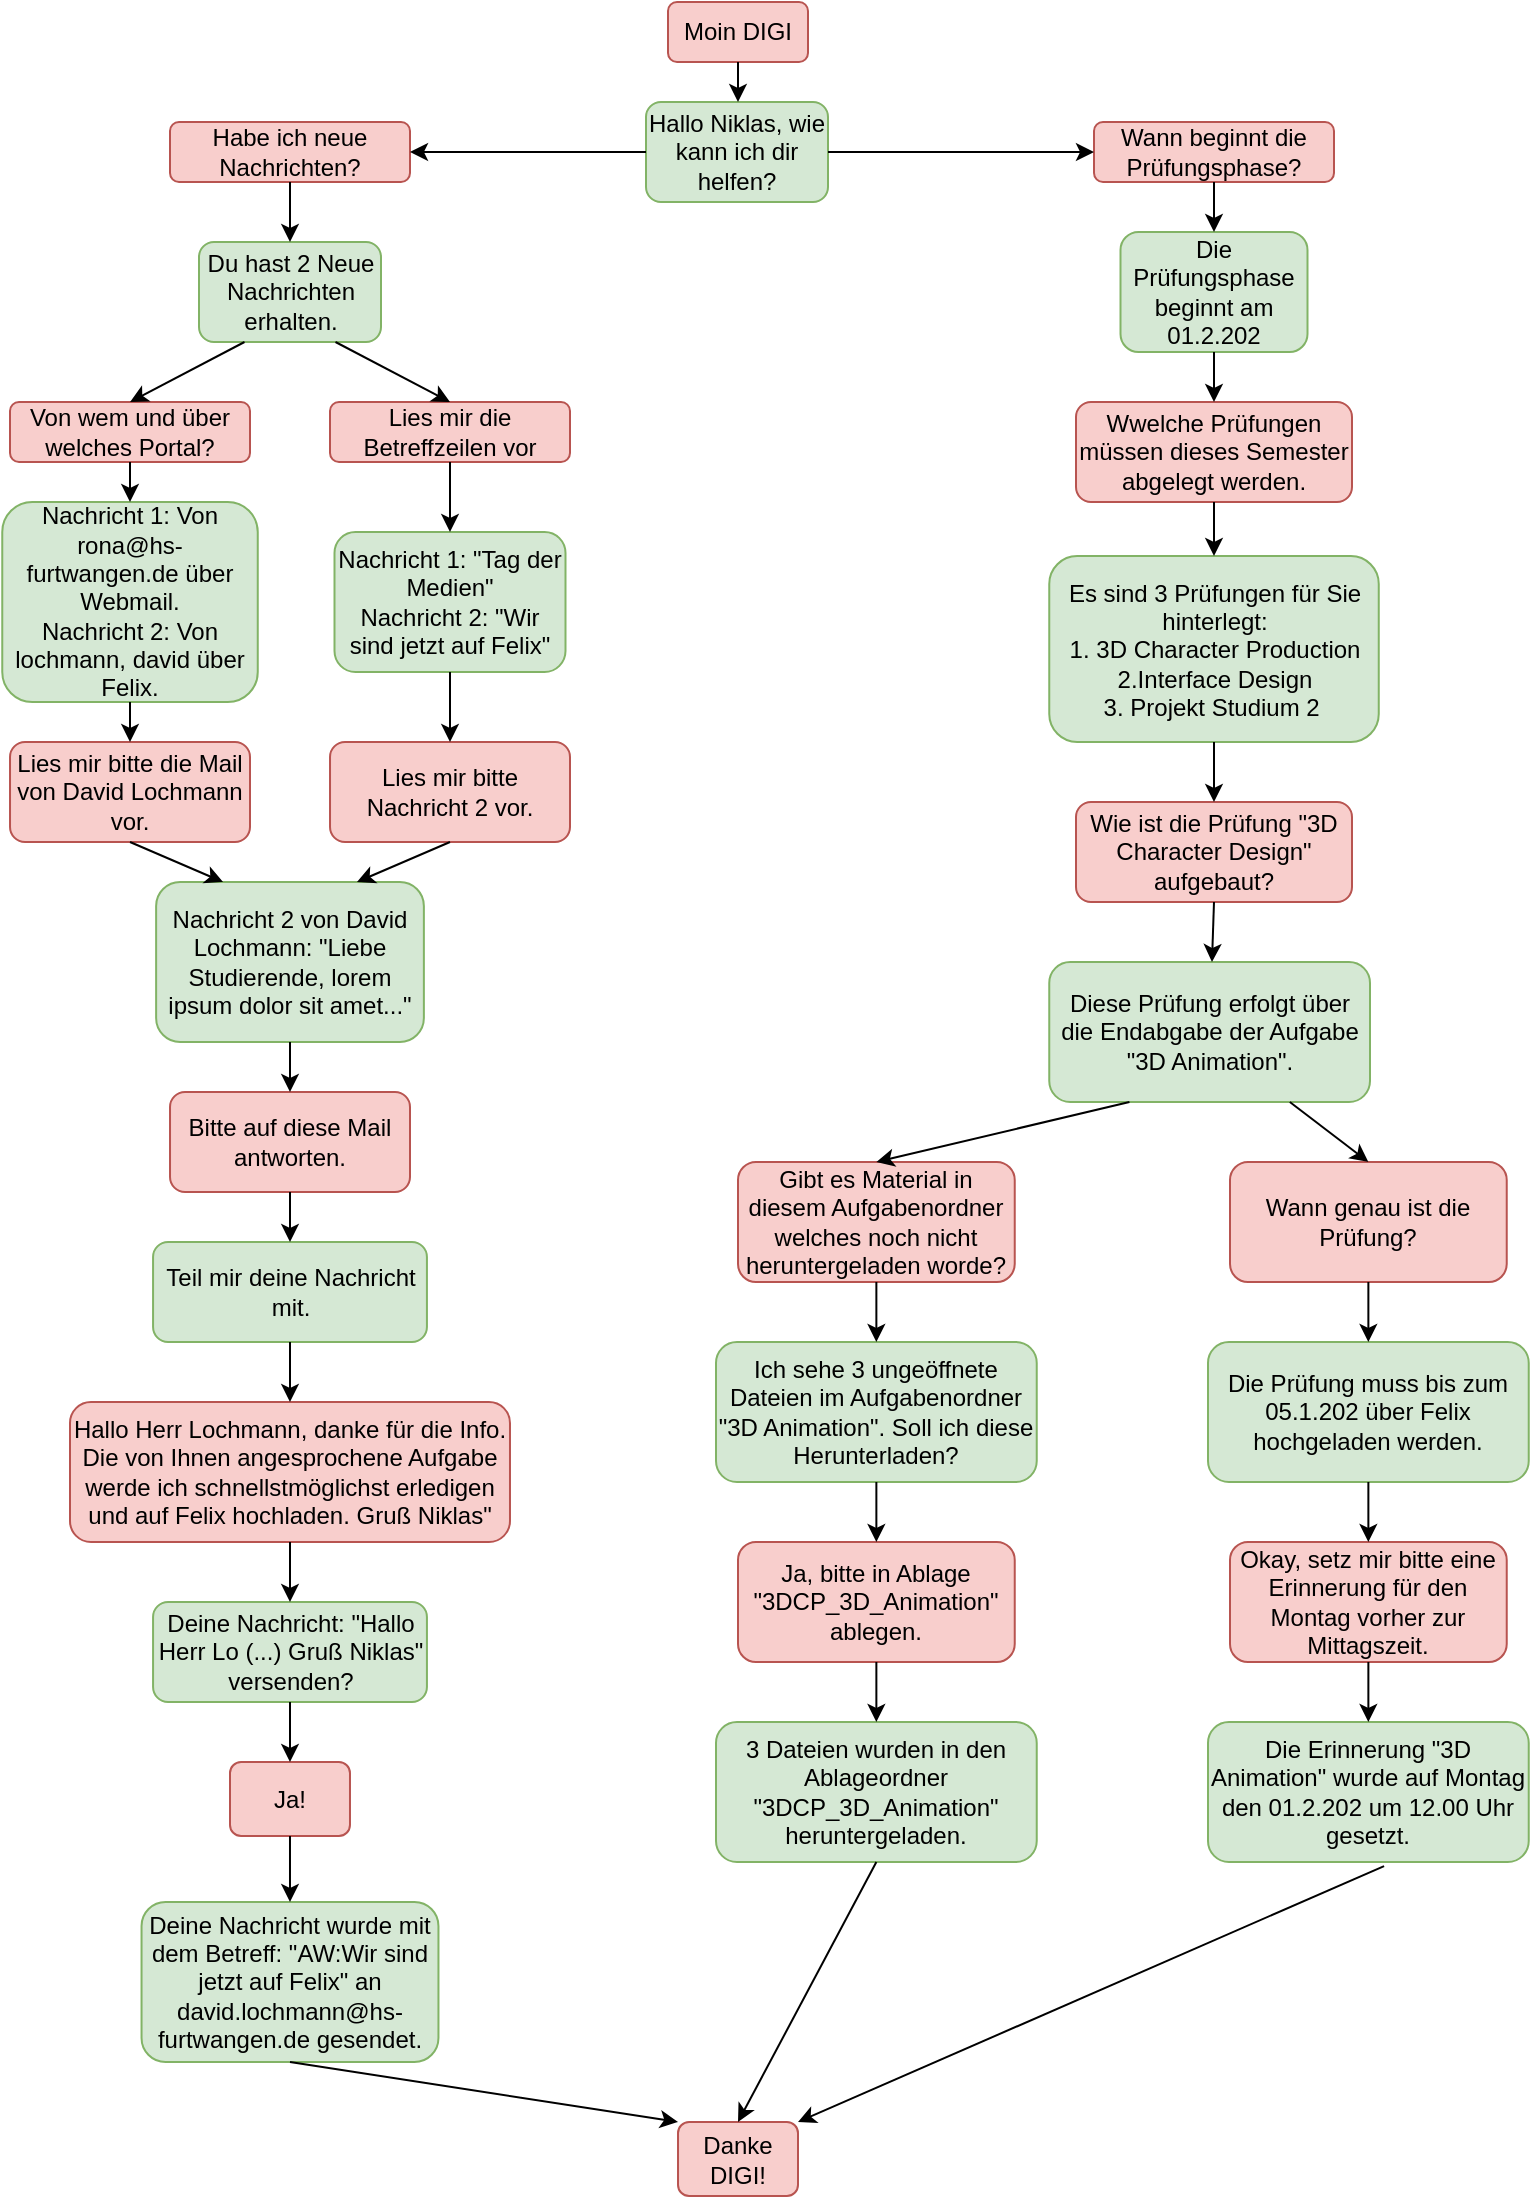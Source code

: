 <mxfile version="13.9.6" type="github">
  <diagram id="VtJGWXY5AIby0eKGTAlb" name="Page-1">
    <mxGraphModel dx="1422" dy="794" grid="1" gridSize="10" guides="1" tooltips="1" connect="1" arrows="1" fold="1" page="1" pageScale="1" pageWidth="827" pageHeight="1169" math="0" shadow="0">
      <root>
        <mxCell id="0" />
        <mxCell id="1" parent="0" />
        <mxCell id="38EbFkuRc0QdLdWAJz---1" value="Moin DIGI" style="rounded=1;whiteSpace=wrap;html=1;fillColor=#f8cecc;strokeColor=#b85450;" vertex="1" parent="1">
          <mxGeometry x="379" y="40" width="70" height="30" as="geometry" />
        </mxCell>
        <mxCell id="38EbFkuRc0QdLdWAJz---2" value="Hallo Niklas, wie kann ich dir helfen?" style="rounded=1;whiteSpace=wrap;html=1;fillColor=#d5e8d4;strokeColor=#82b366;" vertex="1" parent="1">
          <mxGeometry x="368" y="90" width="91" height="50" as="geometry" />
        </mxCell>
        <mxCell id="38EbFkuRc0QdLdWAJz---3" value="Habe ich neue Nachrichten?" style="rounded=1;whiteSpace=wrap;html=1;fillColor=#f8cecc;strokeColor=#b85450;" vertex="1" parent="1">
          <mxGeometry x="130" y="100" width="120" height="30" as="geometry" />
        </mxCell>
        <mxCell id="38EbFkuRc0QdLdWAJz---4" value="Wann beginnt die Prüfungsphase?" style="rounded=1;whiteSpace=wrap;html=1;fillColor=#f8cecc;strokeColor=#b85450;" vertex="1" parent="1">
          <mxGeometry x="592" y="100" width="120" height="30" as="geometry" />
        </mxCell>
        <mxCell id="38EbFkuRc0QdLdWAJz---5" value="Du hast 2 Neue Nachrichten erhalten." style="rounded=1;whiteSpace=wrap;html=1;fillColor=#d5e8d4;strokeColor=#82b366;" vertex="1" parent="1">
          <mxGeometry x="144.5" y="160" width="91" height="50" as="geometry" />
        </mxCell>
        <mxCell id="38EbFkuRc0QdLdWAJz---6" value="Von wem und über welches Portal?" style="rounded=1;whiteSpace=wrap;html=1;fillColor=#f8cecc;strokeColor=#b85450;" vertex="1" parent="1">
          <mxGeometry x="50" y="240" width="120" height="30" as="geometry" />
        </mxCell>
        <mxCell id="38EbFkuRc0QdLdWAJz---7" value="Lies mir die Betreffzeilen vor" style="rounded=1;whiteSpace=wrap;html=1;fillColor=#f8cecc;strokeColor=#b85450;" vertex="1" parent="1">
          <mxGeometry x="210" y="240" width="120" height="30" as="geometry" />
        </mxCell>
        <mxCell id="38EbFkuRc0QdLdWAJz---8" value="Die Prüfungsphase beginnt am 01.2.202" style="rounded=1;whiteSpace=wrap;html=1;fillColor=#d5e8d4;strokeColor=#82b366;" vertex="1" parent="1">
          <mxGeometry x="605.25" y="155" width="93.5" height="60" as="geometry" />
        </mxCell>
        <mxCell id="38EbFkuRc0QdLdWAJz---9" value="Nachricht 1: &quot;Tag der Medien&quot;&lt;br&gt;Nachricht 2: &quot;Wir sind jetzt auf Felix&quot;" style="rounded=1;whiteSpace=wrap;html=1;fillColor=#d5e8d4;strokeColor=#82b366;" vertex="1" parent="1">
          <mxGeometry x="212.25" y="305" width="115.5" height="70" as="geometry" />
        </mxCell>
        <mxCell id="38EbFkuRc0QdLdWAJz---10" value="Nachricht 1: Von rona@hs-furtwangen.de über Webmail.&lt;br&gt;Nachricht 2: Von lochmann, david über Felix." style="rounded=1;whiteSpace=wrap;html=1;fillColor=#d5e8d4;strokeColor=#82b366;" vertex="1" parent="1">
          <mxGeometry x="46.13" y="290" width="127.75" height="100" as="geometry" />
        </mxCell>
        <mxCell id="38EbFkuRc0QdLdWAJz---11" value="Lies mir bitte die Mail von David Lochmann vor." style="rounded=1;whiteSpace=wrap;html=1;fillColor=#f8cecc;strokeColor=#b85450;" vertex="1" parent="1">
          <mxGeometry x="50.01" y="410" width="119.99" height="50" as="geometry" />
        </mxCell>
        <mxCell id="38EbFkuRc0QdLdWAJz---12" value="Lies mir bitte Nachricht 2 vor." style="rounded=1;whiteSpace=wrap;html=1;fillColor=#f8cecc;strokeColor=#b85450;" vertex="1" parent="1">
          <mxGeometry x="210.01" y="410" width="119.99" height="50" as="geometry" />
        </mxCell>
        <mxCell id="38EbFkuRc0QdLdWAJz---13" value="Nachricht 2 von David Lochmann: &quot;Liebe Studierende, lorem ipsum dolor sit amet...&quot;" style="rounded=1;whiteSpace=wrap;html=1;fillColor=#d5e8d4;strokeColor=#82b366;" vertex="1" parent="1">
          <mxGeometry x="123.06" y="480" width="133.88" height="80" as="geometry" />
        </mxCell>
        <mxCell id="38EbFkuRc0QdLdWAJz---14" value="Bitte auf diese Mail antworten." style="rounded=1;whiteSpace=wrap;html=1;fillColor=#f8cecc;strokeColor=#b85450;" vertex="1" parent="1">
          <mxGeometry x="130.01" y="585" width="119.99" height="50" as="geometry" />
        </mxCell>
        <mxCell id="38EbFkuRc0QdLdWAJz---15" value="Teil mir deine Nachricht mit." style="rounded=1;whiteSpace=wrap;html=1;fillColor=#d5e8d4;strokeColor=#82b366;" vertex="1" parent="1">
          <mxGeometry x="121.53" y="660" width="136.94" height="50" as="geometry" />
        </mxCell>
        <mxCell id="38EbFkuRc0QdLdWAJz---16" value="Hallo Herr Lochmann, danke für die Info. Die von Ihnen angesprochene Aufgabe werde ich schnellstmöglichst erledigen und auf Felix hochladen. Gruß Niklas&quot;" style="rounded=1;whiteSpace=wrap;html=1;fillColor=#f8cecc;strokeColor=#b85450;" vertex="1" parent="1">
          <mxGeometry x="80" y="740" width="219.99" height="70" as="geometry" />
        </mxCell>
        <mxCell id="38EbFkuRc0QdLdWAJz---17" value="Deine Nachricht: &quot;Hallo Herr Lo (...) Gruß Niklas&quot; versenden?" style="rounded=1;whiteSpace=wrap;html=1;fillColor=#d5e8d4;strokeColor=#82b366;" vertex="1" parent="1">
          <mxGeometry x="121.53" y="840" width="136.94" height="50" as="geometry" />
        </mxCell>
        <mxCell id="38EbFkuRc0QdLdWAJz---18" value="Ja!" style="rounded=1;whiteSpace=wrap;html=1;fillColor=#f8cecc;strokeColor=#b85450;" vertex="1" parent="1">
          <mxGeometry x="160.0" y="920" width="59.99" height="37" as="geometry" />
        </mxCell>
        <mxCell id="38EbFkuRc0QdLdWAJz---19" value="Deine Nachricht wurde mit dem Betreff: &quot;AW:Wir sind jetzt auf Felix&quot; an david.lochmann@hs-furtwangen.de gesendet." style="rounded=1;whiteSpace=wrap;html=1;fillColor=#d5e8d4;strokeColor=#82b366;" vertex="1" parent="1">
          <mxGeometry x="115.77" y="990" width="148.46" height="80" as="geometry" />
        </mxCell>
        <mxCell id="38EbFkuRc0QdLdWAJz---20" value="Danke DIGI!" style="rounded=1;whiteSpace=wrap;html=1;fillColor=#f8cecc;strokeColor=#b85450;" vertex="1" parent="1">
          <mxGeometry x="384.01" y="1100" width="59.99" height="37" as="geometry" />
        </mxCell>
        <mxCell id="38EbFkuRc0QdLdWAJz---21" value="" style="endArrow=classic;html=1;exitX=0.5;exitY=1;exitDx=0;exitDy=0;" edge="1" parent="1" source="38EbFkuRc0QdLdWAJz---1">
          <mxGeometry width="50" height="50" relative="1" as="geometry">
            <mxPoint x="380" y="300" as="sourcePoint" />
            <mxPoint x="414" y="90" as="targetPoint" />
          </mxGeometry>
        </mxCell>
        <mxCell id="38EbFkuRc0QdLdWAJz---22" value="" style="endArrow=classic;html=1;exitX=0;exitY=0.5;exitDx=0;exitDy=0;entryX=1;entryY=0.5;entryDx=0;entryDy=0;" edge="1" parent="1" source="38EbFkuRc0QdLdWAJz---2" target="38EbFkuRc0QdLdWAJz---3">
          <mxGeometry width="50" height="50" relative="1" as="geometry">
            <mxPoint x="380" y="300" as="sourcePoint" />
            <mxPoint x="430" y="250" as="targetPoint" />
          </mxGeometry>
        </mxCell>
        <mxCell id="38EbFkuRc0QdLdWAJz---23" value="" style="endArrow=classic;html=1;exitX=1;exitY=0.5;exitDx=0;exitDy=0;entryX=0;entryY=0.5;entryDx=0;entryDy=0;" edge="1" parent="1" source="38EbFkuRc0QdLdWAJz---2" target="38EbFkuRc0QdLdWAJz---4">
          <mxGeometry width="50" height="50" relative="1" as="geometry">
            <mxPoint x="380" y="300" as="sourcePoint" />
            <mxPoint x="430" y="250" as="targetPoint" />
          </mxGeometry>
        </mxCell>
        <mxCell id="38EbFkuRc0QdLdWAJz---24" value="" style="endArrow=classic;html=1;exitX=0.5;exitY=1;exitDx=0;exitDy=0;entryX=0.5;entryY=0;entryDx=0;entryDy=0;" edge="1" parent="1" source="38EbFkuRc0QdLdWAJz---3" target="38EbFkuRc0QdLdWAJz---5">
          <mxGeometry width="50" height="50" relative="1" as="geometry">
            <mxPoint x="10" y="300" as="sourcePoint" />
            <mxPoint x="60" y="250" as="targetPoint" />
          </mxGeometry>
        </mxCell>
        <mxCell id="38EbFkuRc0QdLdWAJz---25" value="" style="endArrow=classic;html=1;exitX=0.25;exitY=1;exitDx=0;exitDy=0;entryX=0.5;entryY=0;entryDx=0;entryDy=0;" edge="1" parent="1" source="38EbFkuRc0QdLdWAJz---5" target="38EbFkuRc0QdLdWAJz---6">
          <mxGeometry width="50" height="50" relative="1" as="geometry">
            <mxPoint y="300" as="sourcePoint" />
            <mxPoint x="50" y="250" as="targetPoint" />
          </mxGeometry>
        </mxCell>
        <mxCell id="38EbFkuRc0QdLdWAJz---26" value="" style="endArrow=classic;html=1;exitX=0.75;exitY=1;exitDx=0;exitDy=0;entryX=0.5;entryY=0;entryDx=0;entryDy=0;" edge="1" parent="1" source="38EbFkuRc0QdLdWAJz---5" target="38EbFkuRc0QdLdWAJz---7">
          <mxGeometry width="50" height="50" relative="1" as="geometry">
            <mxPoint x="420" y="300" as="sourcePoint" />
            <mxPoint x="470" y="250" as="targetPoint" />
          </mxGeometry>
        </mxCell>
        <mxCell id="38EbFkuRc0QdLdWAJz---27" value="" style="endArrow=classic;html=1;exitX=0.5;exitY=1;exitDx=0;exitDy=0;entryX=0.5;entryY=0;entryDx=0;entryDy=0;" edge="1" parent="1" source="38EbFkuRc0QdLdWAJz---7" target="38EbFkuRc0QdLdWAJz---9">
          <mxGeometry width="50" height="50" relative="1" as="geometry">
            <mxPoint x="420" y="300" as="sourcePoint" />
            <mxPoint x="470" y="250" as="targetPoint" />
          </mxGeometry>
        </mxCell>
        <mxCell id="38EbFkuRc0QdLdWAJz---28" value="" style="endArrow=classic;html=1;exitX=0.5;exitY=1;exitDx=0;exitDy=0;" edge="1" parent="1" source="38EbFkuRc0QdLdWAJz---6" target="38EbFkuRc0QdLdWAJz---10">
          <mxGeometry width="50" height="50" relative="1" as="geometry">
            <mxPoint x="420" y="300" as="sourcePoint" />
            <mxPoint x="470" y="250" as="targetPoint" />
          </mxGeometry>
        </mxCell>
        <mxCell id="38EbFkuRc0QdLdWAJz---29" value="" style="endArrow=classic;html=1;exitX=0.5;exitY=1;exitDx=0;exitDy=0;entryX=0.5;entryY=0;entryDx=0;entryDy=0;" edge="1" parent="1" source="38EbFkuRc0QdLdWAJz---9" target="38EbFkuRc0QdLdWAJz---12">
          <mxGeometry width="50" height="50" relative="1" as="geometry">
            <mxPoint x="420" y="300" as="sourcePoint" />
            <mxPoint x="470" y="250" as="targetPoint" />
          </mxGeometry>
        </mxCell>
        <mxCell id="38EbFkuRc0QdLdWAJz---30" value="" style="endArrow=classic;html=1;exitX=0.5;exitY=1;exitDx=0;exitDy=0;" edge="1" parent="1" source="38EbFkuRc0QdLdWAJz---10" target="38EbFkuRc0QdLdWAJz---11">
          <mxGeometry width="50" height="50" relative="1" as="geometry">
            <mxPoint x="420" y="300" as="sourcePoint" />
            <mxPoint x="470" y="250" as="targetPoint" />
          </mxGeometry>
        </mxCell>
        <mxCell id="38EbFkuRc0QdLdWAJz---31" value="" style="endArrow=classic;html=1;exitX=0.5;exitY=1;exitDx=0;exitDy=0;entryX=0.75;entryY=0;entryDx=0;entryDy=0;" edge="1" parent="1" source="38EbFkuRc0QdLdWAJz---12" target="38EbFkuRc0QdLdWAJz---13">
          <mxGeometry width="50" height="50" relative="1" as="geometry">
            <mxPoint x="420" y="300" as="sourcePoint" />
            <mxPoint x="470" y="250" as="targetPoint" />
          </mxGeometry>
        </mxCell>
        <mxCell id="38EbFkuRc0QdLdWAJz---32" value="" style="endArrow=classic;html=1;exitX=0.5;exitY=1;exitDx=0;exitDy=0;entryX=0.25;entryY=0;entryDx=0;entryDy=0;" edge="1" parent="1" source="38EbFkuRc0QdLdWAJz---11" target="38EbFkuRc0QdLdWAJz---13">
          <mxGeometry width="50" height="50" relative="1" as="geometry">
            <mxPoint x="420" y="300" as="sourcePoint" />
            <mxPoint x="470" y="250" as="targetPoint" />
          </mxGeometry>
        </mxCell>
        <mxCell id="38EbFkuRc0QdLdWAJz---36" value="" style="endArrow=classic;html=1;exitX=0.5;exitY=1;exitDx=0;exitDy=0;" edge="1" parent="1" source="38EbFkuRc0QdLdWAJz---13" target="38EbFkuRc0QdLdWAJz---14">
          <mxGeometry width="50" height="50" relative="1" as="geometry">
            <mxPoint x="170" y="610" as="sourcePoint" />
            <mxPoint x="220" y="560" as="targetPoint" />
          </mxGeometry>
        </mxCell>
        <mxCell id="38EbFkuRc0QdLdWAJz---37" value="" style="endArrow=classic;html=1;exitX=0.5;exitY=1;exitDx=0;exitDy=0;" edge="1" parent="1" source="38EbFkuRc0QdLdWAJz---14" target="38EbFkuRc0QdLdWAJz---15">
          <mxGeometry width="50" height="50" relative="1" as="geometry">
            <mxPoint x="210" y="680" as="sourcePoint" />
            <mxPoint x="260" y="630" as="targetPoint" />
          </mxGeometry>
        </mxCell>
        <mxCell id="38EbFkuRc0QdLdWAJz---38" value="" style="endArrow=classic;html=1;exitX=0.5;exitY=1;exitDx=0;exitDy=0;entryX=0.5;entryY=0;entryDx=0;entryDy=0;" edge="1" parent="1" source="38EbFkuRc0QdLdWAJz---15" target="38EbFkuRc0QdLdWAJz---16">
          <mxGeometry width="50" height="50" relative="1" as="geometry">
            <mxPoint x="420" y="600" as="sourcePoint" />
            <mxPoint x="470" y="550" as="targetPoint" />
          </mxGeometry>
        </mxCell>
        <mxCell id="38EbFkuRc0QdLdWAJz---39" value="" style="endArrow=classic;html=1;exitX=0.5;exitY=1;exitDx=0;exitDy=0;" edge="1" parent="1" source="38EbFkuRc0QdLdWAJz---16" target="38EbFkuRc0QdLdWAJz---17">
          <mxGeometry width="50" height="50" relative="1" as="geometry">
            <mxPoint x="420" y="600" as="sourcePoint" />
            <mxPoint x="470" y="550" as="targetPoint" />
          </mxGeometry>
        </mxCell>
        <mxCell id="38EbFkuRc0QdLdWAJz---40" value="" style="endArrow=classic;html=1;exitX=0.5;exitY=1;exitDx=0;exitDy=0;entryX=0.5;entryY=0;entryDx=0;entryDy=0;" edge="1" parent="1" source="38EbFkuRc0QdLdWAJz---17" target="38EbFkuRc0QdLdWAJz---18">
          <mxGeometry width="50" height="50" relative="1" as="geometry">
            <mxPoint x="420" y="600" as="sourcePoint" />
            <mxPoint x="470" y="550" as="targetPoint" />
          </mxGeometry>
        </mxCell>
        <mxCell id="38EbFkuRc0QdLdWAJz---41" value="" style="endArrow=classic;html=1;exitX=0.5;exitY=1;exitDx=0;exitDy=0;entryX=0.5;entryY=0;entryDx=0;entryDy=0;" edge="1" parent="1" source="38EbFkuRc0QdLdWAJz---18" target="38EbFkuRc0QdLdWAJz---19">
          <mxGeometry width="50" height="50" relative="1" as="geometry">
            <mxPoint x="420" y="900" as="sourcePoint" />
            <mxPoint x="470" y="850" as="targetPoint" />
          </mxGeometry>
        </mxCell>
        <mxCell id="38EbFkuRc0QdLdWAJz---42" value="" style="endArrow=classic;html=1;exitX=0.5;exitY=1;exitDx=0;exitDy=0;entryX=0;entryY=0;entryDx=0;entryDy=0;" edge="1" parent="1" source="38EbFkuRc0QdLdWAJz---19" target="38EbFkuRc0QdLdWAJz---20">
          <mxGeometry width="50" height="50" relative="1" as="geometry">
            <mxPoint x="420" y="900" as="sourcePoint" />
            <mxPoint x="470" y="850" as="targetPoint" />
          </mxGeometry>
        </mxCell>
        <mxCell id="38EbFkuRc0QdLdWAJz---43" value="" style="endArrow=classic;html=1;exitX=0.5;exitY=1;exitDx=0;exitDy=0;entryX=0.5;entryY=0;entryDx=0;entryDy=0;" edge="1" parent="1" source="38EbFkuRc0QdLdWAJz---4" target="38EbFkuRc0QdLdWAJz---8">
          <mxGeometry width="50" height="50" relative="1" as="geometry">
            <mxPoint x="420" y="400" as="sourcePoint" />
            <mxPoint x="470" y="350" as="targetPoint" />
          </mxGeometry>
        </mxCell>
        <mxCell id="38EbFkuRc0QdLdWAJz---44" value="Wwelche Prüfungen müssen dieses Semester abgelegt werden." style="rounded=1;whiteSpace=wrap;html=1;fillColor=#f8cecc;strokeColor=#b85450;" vertex="1" parent="1">
          <mxGeometry x="583" y="240" width="138" height="50" as="geometry" />
        </mxCell>
        <mxCell id="38EbFkuRc0QdLdWAJz---45" value="Es sind 3 Prüfungen für Sie hinterlegt: &lt;br&gt;1. 3D Character Production&lt;br&gt;2.Interface Design&lt;br&gt;3. Projekt Studium 2&amp;nbsp;" style="rounded=1;whiteSpace=wrap;html=1;fillColor=#d5e8d4;strokeColor=#82b366;" vertex="1" parent="1">
          <mxGeometry x="569.63" y="317" width="164.75" height="93" as="geometry" />
        </mxCell>
        <mxCell id="38EbFkuRc0QdLdWAJz---46" value="Wie ist die Prüfung &quot;3D Character Design&quot; aufgebaut?" style="rounded=1;whiteSpace=wrap;html=1;fillColor=#f8cecc;strokeColor=#b85450;" vertex="1" parent="1">
          <mxGeometry x="583" y="440" width="138" height="50" as="geometry" />
        </mxCell>
        <mxCell id="38EbFkuRc0QdLdWAJz---47" value="Diese Prüfung erfolgt über die Endabgabe der Aufgabe &quot;3D Animation&quot;." style="rounded=1;whiteSpace=wrap;html=1;fillColor=#d5e8d4;strokeColor=#82b366;" vertex="1" parent="1">
          <mxGeometry x="569.63" y="520" width="160.37" height="70" as="geometry" />
        </mxCell>
        <mxCell id="38EbFkuRc0QdLdWAJz---48" value="Gibt es Material in diesem Aufgabenordner welches noch nicht heruntergeladen worde?" style="rounded=1;whiteSpace=wrap;html=1;fillColor=#f8cecc;strokeColor=#b85450;" vertex="1" parent="1">
          <mxGeometry x="414" y="620" width="138.37" height="60" as="geometry" />
        </mxCell>
        <mxCell id="38EbFkuRc0QdLdWAJz---49" value="Ich sehe 3 ungeöffnete Dateien im Aufgabenordner &quot;3D Animation&quot;. Soll ich diese Herunterladen?" style="rounded=1;whiteSpace=wrap;html=1;fillColor=#d5e8d4;strokeColor=#82b366;" vertex="1" parent="1">
          <mxGeometry x="403" y="710" width="160.37" height="70" as="geometry" />
        </mxCell>
        <mxCell id="38EbFkuRc0QdLdWAJz---50" value="Ja, bitte in Ablage &quot;3DCP_3D_Animation&quot; ablegen." style="rounded=1;whiteSpace=wrap;html=1;fillColor=#f8cecc;strokeColor=#b85450;" vertex="1" parent="1">
          <mxGeometry x="414" y="810" width="138.37" height="60" as="geometry" />
        </mxCell>
        <mxCell id="38EbFkuRc0QdLdWAJz---51" value="3 Dateien wurden in den Ablageordner &quot;3DCP_3D_Animation&quot; heruntergeladen." style="rounded=1;whiteSpace=wrap;html=1;fillColor=#d5e8d4;strokeColor=#82b366;" vertex="1" parent="1">
          <mxGeometry x="403" y="900" width="160.37" height="70" as="geometry" />
        </mxCell>
        <mxCell id="38EbFkuRc0QdLdWAJz---52" value="Wann genau ist die Prüfung?" style="rounded=1;whiteSpace=wrap;html=1;fillColor=#f8cecc;strokeColor=#b85450;" vertex="1" parent="1">
          <mxGeometry x="660" y="620" width="138.37" height="60" as="geometry" />
        </mxCell>
        <mxCell id="38EbFkuRc0QdLdWAJz---53" value="Die Prüfung muss bis zum 05.1.202 über Felix hochgeladen werden." style="rounded=1;whiteSpace=wrap;html=1;fillColor=#d5e8d4;strokeColor=#82b366;" vertex="1" parent="1">
          <mxGeometry x="649" y="710" width="160.37" height="70" as="geometry" />
        </mxCell>
        <mxCell id="38EbFkuRc0QdLdWAJz---54" value="Okay, setz mir bitte eine Erinnerung für den Montag vorher zur Mittagszeit." style="rounded=1;whiteSpace=wrap;html=1;fillColor=#f8cecc;strokeColor=#b85450;" vertex="1" parent="1">
          <mxGeometry x="660" y="810" width="138.37" height="60" as="geometry" />
        </mxCell>
        <mxCell id="38EbFkuRc0QdLdWAJz---55" value="Die Erinnerung &quot;3D Animation&quot; wurde auf Montag den 01.2.202 um 12.00 Uhr gesetzt." style="rounded=1;whiteSpace=wrap;html=1;fillColor=#d5e8d4;strokeColor=#82b366;" vertex="1" parent="1">
          <mxGeometry x="649" y="900" width="160.37" height="70" as="geometry" />
        </mxCell>
        <mxCell id="38EbFkuRc0QdLdWAJz---56" value="" style="endArrow=classic;html=1;exitX=0.5;exitY=1;exitDx=0;exitDy=0;entryX=0.5;entryY=0;entryDx=0;entryDy=0;" edge="1" parent="1" source="38EbFkuRc0QdLdWAJz---49" target="38EbFkuRc0QdLdWAJz---50">
          <mxGeometry width="50" height="50" relative="1" as="geometry">
            <mxPoint x="420" y="850" as="sourcePoint" />
            <mxPoint x="470" y="800" as="targetPoint" />
          </mxGeometry>
        </mxCell>
        <mxCell id="38EbFkuRc0QdLdWAJz---57" value="" style="endArrow=classic;html=1;exitX=0.5;exitY=1;exitDx=0;exitDy=0;entryX=0.5;entryY=0;entryDx=0;entryDy=0;" edge="1" parent="1" source="38EbFkuRc0QdLdWAJz---48" target="38EbFkuRc0QdLdWAJz---49">
          <mxGeometry width="50" height="50" relative="1" as="geometry">
            <mxPoint x="420" y="850" as="sourcePoint" />
            <mxPoint x="470" y="800" as="targetPoint" />
          </mxGeometry>
        </mxCell>
        <mxCell id="38EbFkuRc0QdLdWAJz---58" value="" style="endArrow=classic;html=1;exitX=0.5;exitY=1;exitDx=0;exitDy=0;entryX=0.5;entryY=0;entryDx=0;entryDy=0;" edge="1" parent="1" source="38EbFkuRc0QdLdWAJz---50" target="38EbFkuRc0QdLdWAJz---51">
          <mxGeometry width="50" height="50" relative="1" as="geometry">
            <mxPoint x="420" y="850" as="sourcePoint" />
            <mxPoint x="470" y="800" as="targetPoint" />
          </mxGeometry>
        </mxCell>
        <mxCell id="38EbFkuRc0QdLdWAJz---59" value="" style="endArrow=classic;html=1;exitX=0.5;exitY=1;exitDx=0;exitDy=0;entryX=0.5;entryY=0;entryDx=0;entryDy=0;" edge="1" parent="1" source="38EbFkuRc0QdLdWAJz---51" target="38EbFkuRc0QdLdWAJz---20">
          <mxGeometry width="50" height="50" relative="1" as="geometry">
            <mxPoint x="420" y="850" as="sourcePoint" />
            <mxPoint x="470" y="800" as="targetPoint" />
          </mxGeometry>
        </mxCell>
        <mxCell id="38EbFkuRc0QdLdWAJz---60" value="" style="endArrow=classic;html=1;exitX=0.549;exitY=1.029;exitDx=0;exitDy=0;exitPerimeter=0;entryX=1;entryY=0;entryDx=0;entryDy=0;" edge="1" parent="1" source="38EbFkuRc0QdLdWAJz---55" target="38EbFkuRc0QdLdWAJz---20">
          <mxGeometry width="50" height="50" relative="1" as="geometry">
            <mxPoint x="420" y="850" as="sourcePoint" />
            <mxPoint x="470" y="800" as="targetPoint" />
          </mxGeometry>
        </mxCell>
        <mxCell id="38EbFkuRc0QdLdWAJz---61" value="" style="endArrow=classic;html=1;exitX=0.5;exitY=1;exitDx=0;exitDy=0;" edge="1" parent="1" source="38EbFkuRc0QdLdWAJz---54" target="38EbFkuRc0QdLdWAJz---55">
          <mxGeometry width="50" height="50" relative="1" as="geometry">
            <mxPoint x="420" y="850" as="sourcePoint" />
            <mxPoint x="470" y="800" as="targetPoint" />
          </mxGeometry>
        </mxCell>
        <mxCell id="38EbFkuRc0QdLdWAJz---62" value="" style="endArrow=classic;html=1;exitX=0.5;exitY=1;exitDx=0;exitDy=0;" edge="1" parent="1" source="38EbFkuRc0QdLdWAJz---53" target="38EbFkuRc0QdLdWAJz---54">
          <mxGeometry width="50" height="50" relative="1" as="geometry">
            <mxPoint x="420" y="850" as="sourcePoint" />
            <mxPoint x="470" y="800" as="targetPoint" />
          </mxGeometry>
        </mxCell>
        <mxCell id="38EbFkuRc0QdLdWAJz---63" value="" style="endArrow=classic;html=1;exitX=0.5;exitY=1;exitDx=0;exitDy=0;entryX=0.5;entryY=0;entryDx=0;entryDy=0;" edge="1" parent="1" source="38EbFkuRc0QdLdWAJz---52" target="38EbFkuRc0QdLdWAJz---53">
          <mxGeometry width="50" height="50" relative="1" as="geometry">
            <mxPoint x="420" y="850" as="sourcePoint" />
            <mxPoint x="470" y="800" as="targetPoint" />
          </mxGeometry>
        </mxCell>
        <mxCell id="38EbFkuRc0QdLdWAJz---64" value="" style="endArrow=classic;html=1;exitX=0.25;exitY=1;exitDx=0;exitDy=0;entryX=0.5;entryY=0;entryDx=0;entryDy=0;" edge="1" parent="1" source="38EbFkuRc0QdLdWAJz---47" target="38EbFkuRc0QdLdWAJz---48">
          <mxGeometry width="50" height="50" relative="1" as="geometry">
            <mxPoint x="420" y="850" as="sourcePoint" />
            <mxPoint x="470" y="800" as="targetPoint" />
          </mxGeometry>
        </mxCell>
        <mxCell id="38EbFkuRc0QdLdWAJz---65" value="" style="endArrow=classic;html=1;exitX=0.75;exitY=1;exitDx=0;exitDy=0;entryX=0.5;entryY=0;entryDx=0;entryDy=0;" edge="1" parent="1" source="38EbFkuRc0QdLdWAJz---47" target="38EbFkuRc0QdLdWAJz---52">
          <mxGeometry width="50" height="50" relative="1" as="geometry">
            <mxPoint x="420" y="850" as="sourcePoint" />
            <mxPoint x="470" y="800" as="targetPoint" />
          </mxGeometry>
        </mxCell>
        <mxCell id="38EbFkuRc0QdLdWAJz---66" value="" style="endArrow=classic;html=1;exitX=0.5;exitY=1;exitDx=0;exitDy=0;" edge="1" parent="1" source="38EbFkuRc0QdLdWAJz---46" target="38EbFkuRc0QdLdWAJz---47">
          <mxGeometry width="50" height="50" relative="1" as="geometry">
            <mxPoint x="420" y="850" as="sourcePoint" />
            <mxPoint x="470" y="800" as="targetPoint" />
          </mxGeometry>
        </mxCell>
        <mxCell id="38EbFkuRc0QdLdWAJz---67" value="" style="endArrow=classic;html=1;exitX=0.5;exitY=1;exitDx=0;exitDy=0;" edge="1" parent="1" source="38EbFkuRc0QdLdWAJz---45" target="38EbFkuRc0QdLdWAJz---46">
          <mxGeometry width="50" height="50" relative="1" as="geometry">
            <mxPoint x="420" y="450" as="sourcePoint" />
            <mxPoint x="470" y="400" as="targetPoint" />
          </mxGeometry>
        </mxCell>
        <mxCell id="38EbFkuRc0QdLdWAJz---68" value="" style="endArrow=classic;html=1;exitX=0.5;exitY=1;exitDx=0;exitDy=0;" edge="1" parent="1" source="38EbFkuRc0QdLdWAJz---44" target="38EbFkuRc0QdLdWAJz---45">
          <mxGeometry width="50" height="50" relative="1" as="geometry">
            <mxPoint x="420" y="450" as="sourcePoint" />
            <mxPoint x="470" y="400" as="targetPoint" />
          </mxGeometry>
        </mxCell>
        <mxCell id="38EbFkuRc0QdLdWAJz---69" value="" style="endArrow=classic;html=1;exitX=0.5;exitY=1;exitDx=0;exitDy=0;" edge="1" parent="1" source="38EbFkuRc0QdLdWAJz---8" target="38EbFkuRc0QdLdWAJz---44">
          <mxGeometry width="50" height="50" relative="1" as="geometry">
            <mxPoint x="420" y="450" as="sourcePoint" />
            <mxPoint x="470" y="400" as="targetPoint" />
          </mxGeometry>
        </mxCell>
      </root>
    </mxGraphModel>
  </diagram>
</mxfile>
